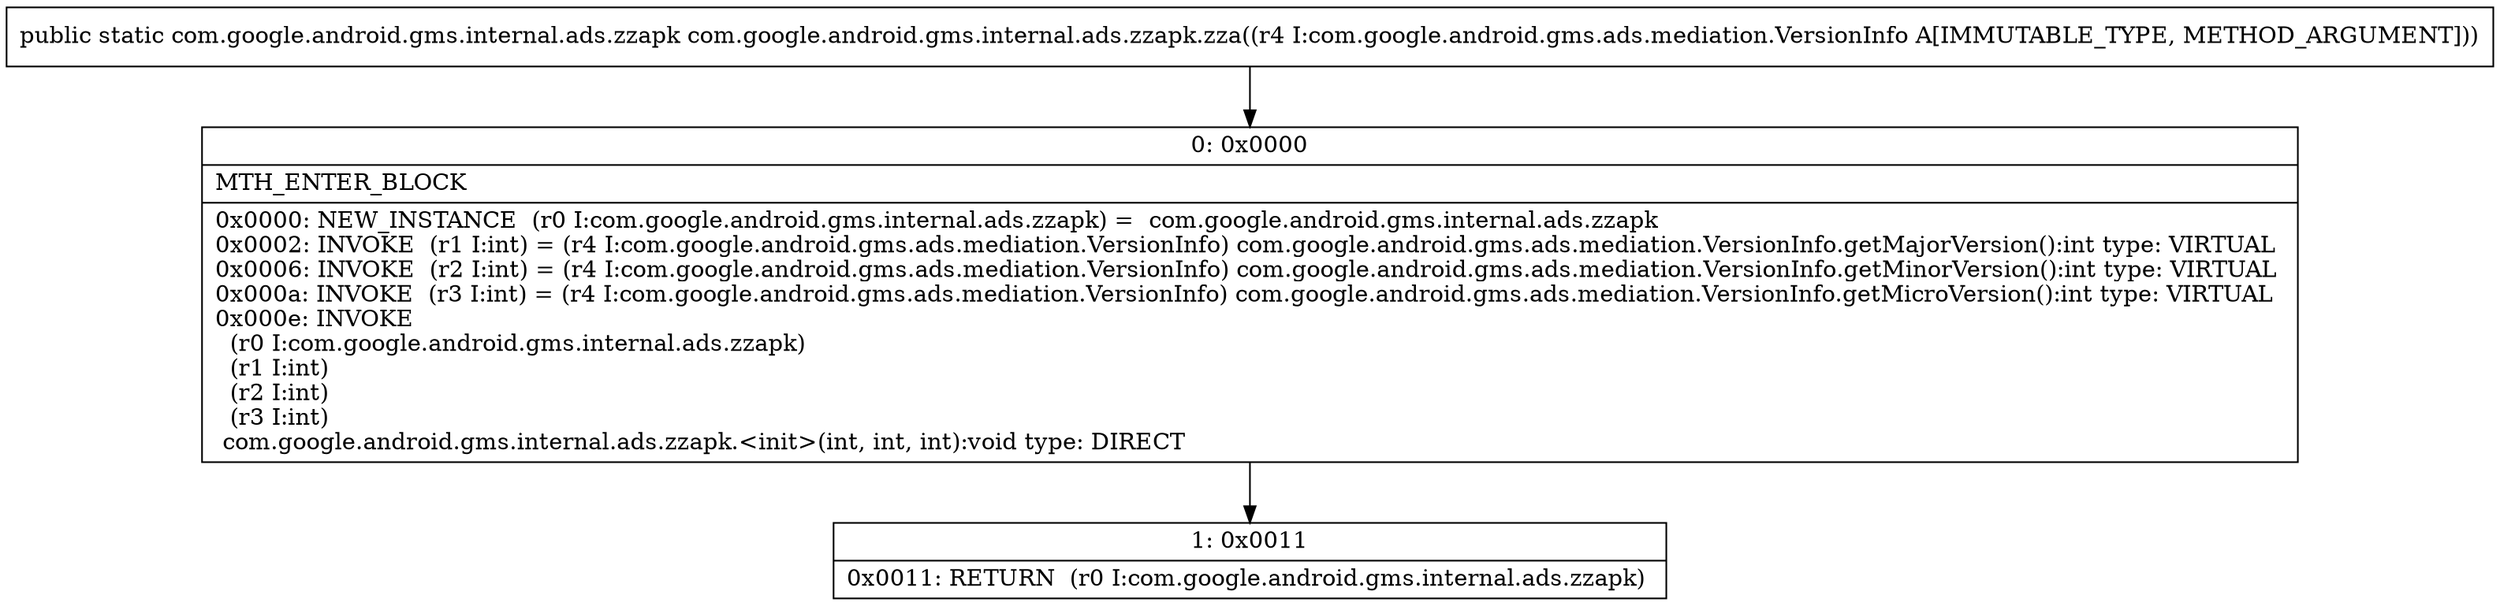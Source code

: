 digraph "CFG forcom.google.android.gms.internal.ads.zzapk.zza(Lcom\/google\/android\/gms\/ads\/mediation\/VersionInfo;)Lcom\/google\/android\/gms\/internal\/ads\/zzapk;" {
Node_0 [shape=record,label="{0\:\ 0x0000|MTH_ENTER_BLOCK\l|0x0000: NEW_INSTANCE  (r0 I:com.google.android.gms.internal.ads.zzapk) =  com.google.android.gms.internal.ads.zzapk \l0x0002: INVOKE  (r1 I:int) = (r4 I:com.google.android.gms.ads.mediation.VersionInfo) com.google.android.gms.ads.mediation.VersionInfo.getMajorVersion():int type: VIRTUAL \l0x0006: INVOKE  (r2 I:int) = (r4 I:com.google.android.gms.ads.mediation.VersionInfo) com.google.android.gms.ads.mediation.VersionInfo.getMinorVersion():int type: VIRTUAL \l0x000a: INVOKE  (r3 I:int) = (r4 I:com.google.android.gms.ads.mediation.VersionInfo) com.google.android.gms.ads.mediation.VersionInfo.getMicroVersion():int type: VIRTUAL \l0x000e: INVOKE  \l  (r0 I:com.google.android.gms.internal.ads.zzapk)\l  (r1 I:int)\l  (r2 I:int)\l  (r3 I:int)\l com.google.android.gms.internal.ads.zzapk.\<init\>(int, int, int):void type: DIRECT \l}"];
Node_1 [shape=record,label="{1\:\ 0x0011|0x0011: RETURN  (r0 I:com.google.android.gms.internal.ads.zzapk) \l}"];
MethodNode[shape=record,label="{public static com.google.android.gms.internal.ads.zzapk com.google.android.gms.internal.ads.zzapk.zza((r4 I:com.google.android.gms.ads.mediation.VersionInfo A[IMMUTABLE_TYPE, METHOD_ARGUMENT])) }"];
MethodNode -> Node_0;
Node_0 -> Node_1;
}

